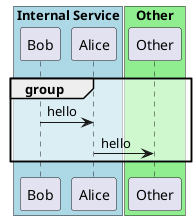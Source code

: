 @startuml shaded-group-backgrounds

skinparam SequenceGroupBodyBackgroundColor #FFFFFF90

box "Internal Service" #LightBlue
    participant Bob
    participant Alice
end box

box "Other" #LightGreen
    participant Other
end box

group group
    Bob -> Alice : hello
    Alice -> Other : hello
end

@enduml